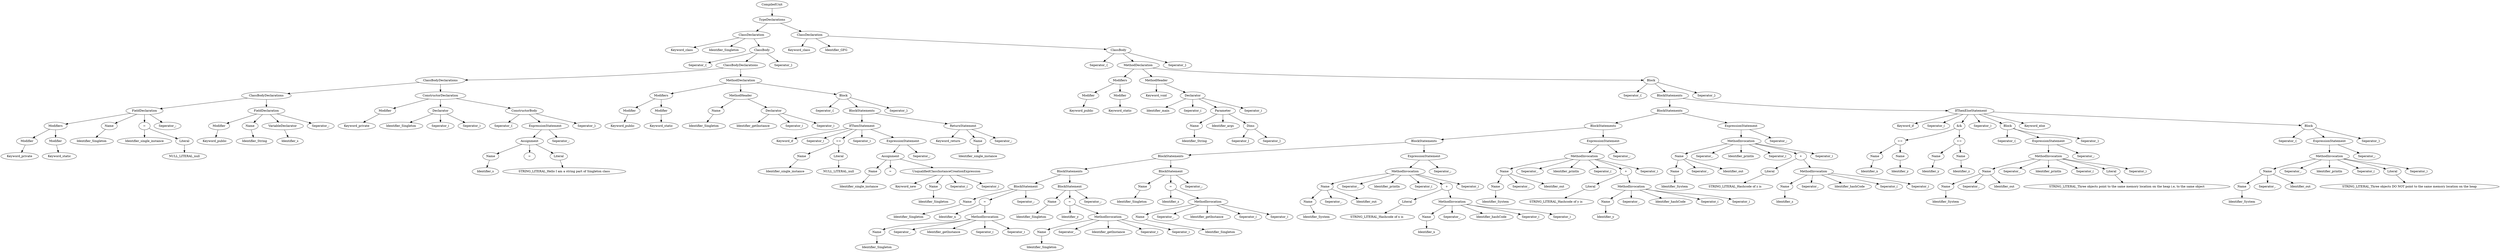 digraph G{
node[ordering=out]
n1a[label="Keyword_private"]
n1[label="Modifier"]
n1->n1a
n2a[label="Keyword_static"]
n2[label="Modifier"]
n2->n2a
n3[label="Modifiers"]
n3->n1
n3->n2
n4a[label="Identifier_Singleton"]
n4[label="Name"]
n4->n4a
n5a[label="NULL_LITERAL_null"]
n5[label="Literal"]
n5->n5a
n6a[label="Identifier_single_instance"]
n6[label="="]
n6->n6a
n6->n5
n7d[label="Seperator_;"]
n7[label="FieldDeclaration"]
n7->n3
n7->n4
n7->n6
n7->n7d
n8a[label="Keyword_public"]
n8[label="Modifier"]
n8->n8a
n9a[label="Identifier_String"]
n9[label="Name"]
n9->n9a
n10a[label="Identifier_s"]
n10[label="VariableDeclarator"]
n10->n10a
n11d[label="Seperator_;"]
n11[label="FieldDeclaration"]
n11->n8
n11->n9
n11->n10
n11->n11d
n12[label="ClassBodyDeclarations"]
n12->n7
n12->n11
n13a[label="Keyword_private"]
n13[label="Modifier"]
n13->n13a
n14a[label="Identifier_Singleton"]
n14b[label="Seperator_("]
n14c[label="Seperator_)"]
n14[label="Declarator"]
n14->n14a
n14->n14b
n14->n14c
n15a[label="Identifier_s"]
n15[label="Name"]
n15->n15a
n16[label="="]
n17a[label="STRING_LITERAL_Hello I am a string part of Singleton class"]
n17[label="Literal"]
n17->n17a
n18[label="Assignment"]
n18->n15
n18->n16
n18->n17
n19b[label="Seperator_;"]
n19[label="ExpressionStatement"]
n19->n18
n19->n19b
n20a[label="Seperator_{"]
n20c[label="Seperator_}"]
n20[label="ConstructorBody"]
n20->n20a
n20->n19
n20->n20c
n21[label="ConstructorDeclaration"]
n21->n13
n21->n14
n21->n20
n22[label="ClassBodyDeclarations"]
n22->n12
n22->n21
n23a[label="Keyword_public"]
n23[label="Modifier"]
n23->n23a
n24a[label="Keyword_static"]
n24[label="Modifier"]
n24->n24a
n25[label="Modifiers"]
n25->n23
n25->n24
n26a[label="Identifier_Singleton"]
n26[label="Name"]
n26->n26a
n27a[label="Identifier_getInstance"]
n27b[label="Seperator_("]
n27c[label="Seperator_)"]
n27[label="Declarator"]
n27->n27a
n27->n27b
n27->n27c
n28[label="MethodHeader"]
n28->n26
n28->n27
n29a[label="Identifier_single_instance"]
n29[label="Name"]
n29->n29a
n30a[label="NULL_LITERAL_null"]
n30[label="Literal"]
n30->n30a
n31[label="=="]
n31->n29
n31->n30
n32a[label="Identifier_single_instance"]
n32[label="Name"]
n32->n32a
n33[label="="]
n34a[label="Identifier_Singleton"]
n34[label="Name"]
n34->n34a
n35a[label="Keyword_new"]
n35c[label="Seperator_("]
n35d[label="Seperator_)"]
n35[label="UnqualifiedClassInstanceCreationExpression"]
n35->n35a
n35->n34
n35->n35c
n35->n35d
n36[label="Assignment"]
n36->n32
n36->n33
n36->n35
n37b[label="Seperator_;"]
n37[label="ExpressionStatement"]
n37->n36
n37->n37b
n38a[label="Keyword_if"]
n38b[label="Seperator_("]
n38d[label="Seperator_)"]
n38[label="IfThenStatement"]
n38->n38a
n38->n38b
n38->n31
n38->n38d
n38->n37
n39a[label="Identifier_single_instance"]
n39[label="Name"]
n39->n39a
n40a[label="Keyword_return"]
n40c[label="Seperator_;"]
n40[label="ReturnStatement"]
n40->n40a
n40->n39
n40->n40c
n41[label="BlockStatements"]
n41->n38
n41->n40
n42a[label="Seperator_{"]
n42c[label="Seperator_}"]
n42[label="Block"]
n42->n42a
n42->n41
n42->n42c
n43[label="MethodDeclaration"]
n43->n25
n43->n28
n43->n42
n44[label="ClassBodyDeclarations"]
n44->n22
n44->n43
n45a[label="Seperator_{"]
n45c[label="Seperator_}"]
n45[label="ClassBody"]
n45->n45a
n45->n44
n45->n45c
n46a[label="Keyword_class"]
n46b[label="Identifier_Singleton"]
n46[label="ClassDeclaration"]
n46->n46a
n46->n46b
n46->n45
n47a[label="Keyword_public"]
n47[label="Modifier"]
n47->n47a
n48a[label="Keyword_static"]
n48[label="Modifier"]
n48->n48a
n49[label="Modifiers"]
n49->n47
n49->n48
n50a[label="Identifier_String"]
n50[label="Name"]
n50->n50a
n51a[label="Seperator_["]
n51b[label="Seperator_]"]
n51[label="Dims"]
n51->n51a
n51->n51b
n52b[label="Identifier_args"]
n52[label="Parameter"]
n52->n50
n52->n52b
n52->n51
n53a[label="Identifier_main"]
n53b[label="Seperator_("]
n53d[label="Seperator_)"]
n53[label="Declarator"]
n53->n53a
n53->n53b
n53->n52
n53->n53d
n54a[label="Keyword_void"]
n54[label="MethodHeader"]
n54->n54a
n54->n53
n55a[label="Identifier_Singleton"]
n55[label="Name"]
n55->n55a
n56a[label="Identifier_Singleton"]
n56[label="Name"]
n56->n56a
n57b[label="Seperator_."]
n57c[label="Identifier_getInstance"]
n57d[label="Seperator_("]
n57e[label="Seperator_)"]
n57[label="MethodInvocation"]
n57->n56
n57->n57b
n57->n57c
n57->n57d
n57->n57e
n58a[label="Identifier_x"]
n58[label="="]
n58->n58a
n58->n57
n59c[label="Seperator_;"]
n59[label="BlockStatement"]
n59->n55
n59->n58
n59->n59c
n60a[label="Identifier_Singleton"]
n60[label="Name"]
n60->n60a
n61a[label="Identifier_Singleton"]
n61[label="Name"]
n61->n61a
n62b[label="Seperator_."]
n62c[label="Identifier_getInstance"]
n62d[label="Seperator_("]
n62e[label="Seperator_)"]
n62[label="MethodInvocation"]
n62->n61
n62->n62b
n62->n62c
n62->n62d
n62->n62e
n63a[label="Identifier_y"]
n63[label="="]
n63->n63a
n63->n62
n64c[label="Seperator_;"]
n64[label="BlockStatement"]
n64->n60
n64->n63
n64->n64c
n65[label="BlockStatements"]
n65->n59
n65->n64
n66a[label="Identifier_Singleton"]
n66[label="Name"]
n66->n66a
n67a[label="Identifier_Singleton"]
n67[label="Name"]
n67->n67a
n68b[label="Seperator_."]
n68c[label="Identifier_getInstance"]
n68d[label="Seperator_("]
n68e[label="Seperator_)"]
n68[label="MethodInvocation"]
n68->n67
n68->n68b
n68->n68c
n68->n68d
n68->n68e
n69a[label="Identifier_z"]
n69[label="="]
n69->n69a
n69->n68
n70c[label="Seperator_;"]
n70[label="BlockStatement"]
n70->n66
n70->n69
n70->n70c
n71[label="BlockStatements"]
n71->n65
n71->n70
n72a[label="Identifier_System"]
n72[label="Name"]
n72->n72a
n73b[label="Seperator_."]
n73c[label="Identifier_out"]
n73[label="Name"]
n73->n72
n73->n73b
n73->n73c
n74a[label="STRING_LITERAL_Hashcode of x is "]
n74[label="Literal"]
n74->n74a
n75a[label="Identifier_x"]
n75[label="Name"]
n75->n75a
n76b[label="Seperator_."]
n76c[label="Identifier_hashCode"]
n76d[label="Seperator_("]
n76e[label="Seperator_)"]
n76[label="MethodInvocation"]
n76->n75
n76->n76b
n76->n76c
n76->n76d
n76->n76e
n77[label="+"]
n77->n74
n77->n76
n78b[label="Seperator_."]
n78c[label="Identifier_println"]
n78d[label="Seperator_("]
n78f[label="Seperator_)"]
n78[label="MethodInvocation"]
n78->n73
n78->n78b
n78->n78c
n78->n78d
n78->n77
n78->n78f
n79b[label="Seperator_;"]
n79[label="ExpressionStatement"]
n79->n78
n79->n79b
n80[label="BlockStatements"]
n80->n71
n80->n79
n81a[label="Identifier_System"]
n81[label="Name"]
n81->n81a
n82b[label="Seperator_."]
n82c[label="Identifier_out"]
n82[label="Name"]
n82->n81
n82->n82b
n82->n82c
n83a[label="STRING_LITERAL_Hashcode of y is "]
n83[label="Literal"]
n83->n83a
n84a[label="Identifier_y"]
n84[label="Name"]
n84->n84a
n85b[label="Seperator_."]
n85c[label="Identifier_hashCode"]
n85d[label="Seperator_("]
n85e[label="Seperator_)"]
n85[label="MethodInvocation"]
n85->n84
n85->n85b
n85->n85c
n85->n85d
n85->n85e
n86[label="+"]
n86->n83
n86->n85
n87b[label="Seperator_."]
n87c[label="Identifier_println"]
n87d[label="Seperator_("]
n87f[label="Seperator_)"]
n87[label="MethodInvocation"]
n87->n82
n87->n87b
n87->n87c
n87->n87d
n87->n86
n87->n87f
n88b[label="Seperator_;"]
n88[label="ExpressionStatement"]
n88->n87
n88->n88b
n89[label="BlockStatements"]
n89->n80
n89->n88
n90a[label="Identifier_System"]
n90[label="Name"]
n90->n90a
n91b[label="Seperator_."]
n91c[label="Identifier_out"]
n91[label="Name"]
n91->n90
n91->n91b
n91->n91c
n92a[label="STRING_LITERAL_Hashcode of z is "]
n92[label="Literal"]
n92->n92a
n93a[label="Identifier_z"]
n93[label="Name"]
n93->n93a
n94b[label="Seperator_."]
n94c[label="Identifier_hashCode"]
n94d[label="Seperator_("]
n94e[label="Seperator_)"]
n94[label="MethodInvocation"]
n94->n93
n94->n94b
n94->n94c
n94->n94d
n94->n94e
n95[label="+"]
n95->n92
n95->n94
n96b[label="Seperator_."]
n96c[label="Identifier_println"]
n96d[label="Seperator_("]
n96f[label="Seperator_)"]
n96[label="MethodInvocation"]
n96->n91
n96->n96b
n96->n96c
n96->n96d
n96->n95
n96->n96f
n97b[label="Seperator_;"]
n97[label="ExpressionStatement"]
n97->n96
n97->n97b
n98[label="BlockStatements"]
n98->n89
n98->n97
n99a[label="Identifier_x"]
n99[label="Name"]
n99->n99a
n100a[label="Identifier_y"]
n100[label="Name"]
n100->n100a
n101[label="=="]
n101->n99
n101->n100
n102a[label="Identifier_y"]
n102[label="Name"]
n102->n102a
n103a[label="Identifier_z"]
n103[label="Name"]
n103->n103a
n104[label="=="]
n104->n102
n104->n103
n105[label="&&"]
n105->n101
n105->n104
n106a[label="Identifier_System"]
n106[label="Name"]
n106->n106a
n107b[label="Seperator_."]
n107c[label="Identifier_out"]
n107[label="Name"]
n107->n106
n107->n107b
n107->n107c
n108a[label="STRING_LITERAL_Three objects point to the same memory location on the heap i.e, to the same object"]
n108[label="Literal"]
n108->n108a
n109b[label="Seperator_."]
n109c[label="Identifier_println"]
n109d[label="Seperator_("]
n109f[label="Seperator_)"]
n109[label="MethodInvocation"]
n109->n107
n109->n109b
n109->n109c
n109->n109d
n109->n108
n109->n109f
n110b[label="Seperator_;"]
n110[label="ExpressionStatement"]
n110->n109
n110->n110b
n111a[label="Seperator_{"]
n111c[label="Seperator_}"]
n111[label="Block"]
n111->n111a
n111->n110
n111->n111c
n112a[label="Identifier_System"]
n112[label="Name"]
n112->n112a
n113b[label="Seperator_."]
n113c[label="Identifier_out"]
n113[label="Name"]
n113->n112
n113->n113b
n113->n113c
n114a[label="STRING_LITERAL_Three objects DO NOT point to the same memory location on the heap"]
n114[label="Literal"]
n114->n114a
n115b[label="Seperator_."]
n115c[label="Identifier_println"]
n115d[label="Seperator_("]
n115f[label="Seperator_)"]
n115[label="MethodInvocation"]
n115->n113
n115->n115b
n115->n115c
n115->n115d
n115->n114
n115->n115f
n116b[label="Seperator_;"]
n116[label="ExpressionStatement"]
n116->n115
n116->n116b
n117a[label="Seperator_{"]
n117c[label="Seperator_}"]
n117[label="Block"]
n117->n117a
n117->n116
n117->n117c
n118a[label="Keyword_if"]
n118b[label="Seperator_("]
n118d[label="Seperator_)"]
n118f[label="Keyword_else"]
n118[label="IfThenElseStatement"]
n118->n118a
n118->n118b
n118->n105
n118->n118d
n118->n111
n118->n118f
n118->n117
n119[label="BlockStatements"]
n119->n98
n119->n118
n120a[label="Seperator_{"]
n120c[label="Seperator_}"]
n120[label="Block"]
n120->n120a
n120->n119
n120->n120c
n121[label="MethodDeclaration"]
n121->n49
n121->n54
n121->n120
n122a[label="Seperator_{"]
n122c[label="Seperator_}"]
n122[label="ClassBody"]
n122->n122a
n122->n121
n122->n122c
n123a[label="Keyword_class"]
n123b[label="Identifier_GFG"]
n123[label="ClassDeclaration"]
n123->n123a
n123->n123b
n123->n122
n124[label="TypeDeclarations"]
n124->n46
n124->n123
n125[label="CompiledUnit"]
n125->n124
}
